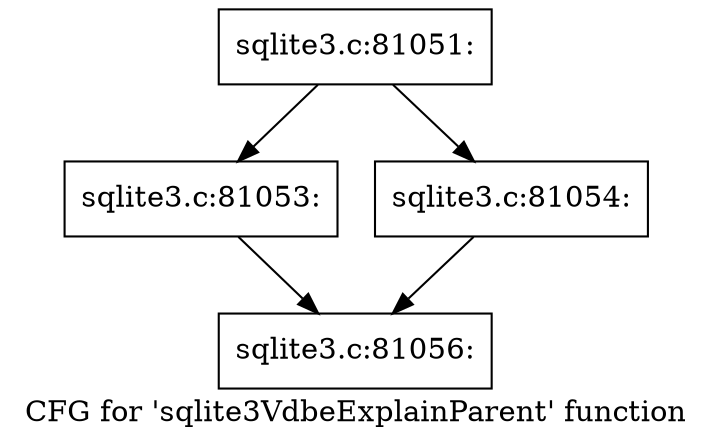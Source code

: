digraph "CFG for 'sqlite3VdbeExplainParent' function" {
	label="CFG for 'sqlite3VdbeExplainParent' function";

	Node0x55c0f5447de0 [shape=record,label="{sqlite3.c:81051:}"];
	Node0x55c0f5447de0 -> Node0x55c0f94896c0;
	Node0x55c0f5447de0 -> Node0x55c0f9489710;
	Node0x55c0f94896c0 [shape=record,label="{sqlite3.c:81053:}"];
	Node0x55c0f94896c0 -> Node0x55c0f94899d0;
	Node0x55c0f9489710 [shape=record,label="{sqlite3.c:81054:}"];
	Node0x55c0f9489710 -> Node0x55c0f94899d0;
	Node0x55c0f94899d0 [shape=record,label="{sqlite3.c:81056:}"];
}
